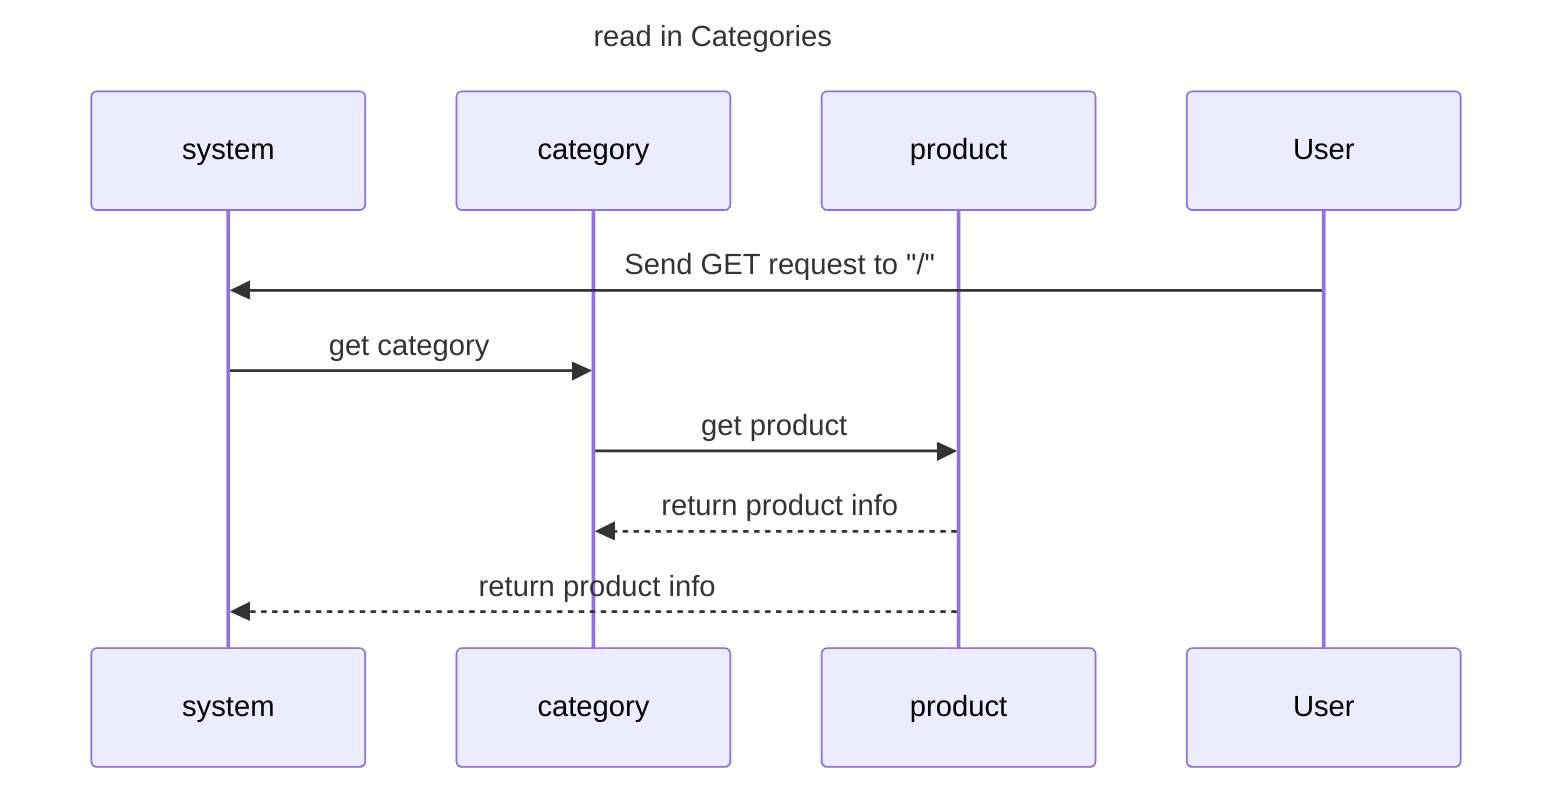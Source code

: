 sequenceDiagram
    title read in Categories
    participant system
    participant category
    participant product

    User ->> system: Send GET request to "/"
    system ->> category: get category
    category ->> product: get product
    product -->> category: return product info 
    product -->> system: return product info
